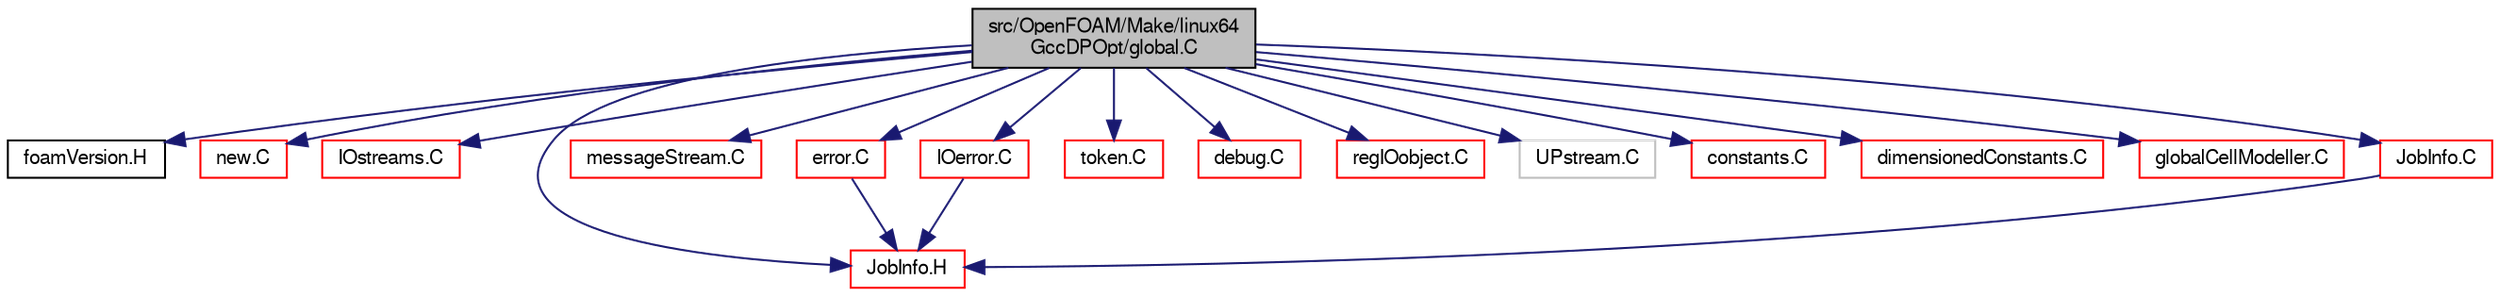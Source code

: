 digraph "src/OpenFOAM/Make/linux64GccDPOpt/global.C"
{
  bgcolor="transparent";
  edge [fontname="FreeSans",fontsize="10",labelfontname="FreeSans",labelfontsize="10"];
  node [fontname="FreeSans",fontsize="10",shape=record];
  Node0 [label="src/OpenFOAM/Make/linux64\lGccDPOpt/global.C",height=0.2,width=0.4,color="black", fillcolor="grey75", style="filled", fontcolor="black"];
  Node0 -> Node1 [color="midnightblue",fontsize="10",style="solid",fontname="FreeSans"];
  Node1 [label="foamVersion.H",height=0.2,width=0.4,color="black",URL="$a10268.html"];
  Node0 -> Node2 [color="midnightblue",fontsize="10",style="solid",fontname="FreeSans"];
  Node2 [label="new.C",height=0.2,width=0.4,color="red",URL="$a10277.html",tooltip="Setup an error handler for the global new operator. "];
  Node0 -> Node6 [color="midnightblue",fontsize="10",style="solid",fontname="FreeSans"];
  Node6 [label="IOstreams.C",height=0.2,width=0.4,color="red",URL="$a09101.html"];
  Node0 -> Node67 [color="midnightblue",fontsize="10",style="solid",fontname="FreeSans"];
  Node67 [label="JobInfo.H",height=0.2,width=0.4,color="red",URL="$a10274.html"];
  Node0 -> Node88 [color="midnightblue",fontsize="10",style="solid",fontname="FreeSans"];
  Node88 [label="messageStream.C",height=0.2,width=0.4,color="red",URL="$a08933.html"];
  Node0 -> Node103 [color="midnightblue",fontsize="10",style="solid",fontname="FreeSans"];
  Node103 [label="error.C",height=0.2,width=0.4,color="red",URL="$a08921.html"];
  Node103 -> Node67 [color="midnightblue",fontsize="10",style="solid",fontname="FreeSans"];
  Node0 -> Node110 [color="midnightblue",fontsize="10",style="solid",fontname="FreeSans"];
  Node110 [label="IOerror.C",height=0.2,width=0.4,color="red",URL="$a08930.html"];
  Node110 -> Node67 [color="midnightblue",fontsize="10",style="solid",fontname="FreeSans"];
  Node0 -> Node111 [color="midnightblue",fontsize="10",style="solid",fontname="FreeSans"];
  Node111 [label="token.C",height=0.2,width=0.4,color="red",URL="$a09218.html"];
  Node0 -> Node112 [color="midnightblue",fontsize="10",style="solid",fontname="FreeSans"];
  Node112 [label="debug.C",height=0.2,width=0.4,color="red",URL="$a10253.html",tooltip="Class for handling debugging switches. "];
  Node0 -> Node118 [color="midnightblue",fontsize="10",style="solid",fontname="FreeSans"];
  Node118 [label="regIOobject.C",height=0.2,width=0.4,color="red",URL="$a09248.html"];
  Node0 -> Node276 [color="midnightblue",fontsize="10",style="solid",fontname="FreeSans"];
  Node276 [label="UPstream.C",height=0.2,width=0.4,color="grey75"];
  Node0 -> Node277 [color="midnightblue",fontsize="10",style="solid",fontname="FreeSans"];
  Node277 [label="constants.C",height=0.2,width=0.4,color="red",URL="$a10214.html"];
  Node0 -> Node290 [color="midnightblue",fontsize="10",style="solid",fontname="FreeSans"];
  Node290 [label="dimensionedConstants.C",height=0.2,width=0.4,color="red",URL="$a10220.html"];
  Node0 -> Node291 [color="midnightblue",fontsize="10",style="solid",fontname="FreeSans"];
  Node291 [label="globalCellModeller.C",height=0.2,width=0.4,color="red",URL="$a11270.html",tooltip="cellModeller global initializations "];
  Node0 -> Node293 [color="midnightblue",fontsize="10",style="solid",fontname="FreeSans"];
  Node293 [label="JobInfo.C",height=0.2,width=0.4,color="red",URL="$a10271.html"];
  Node293 -> Node67 [color="midnightblue",fontsize="10",style="solid",fontname="FreeSans"];
}
